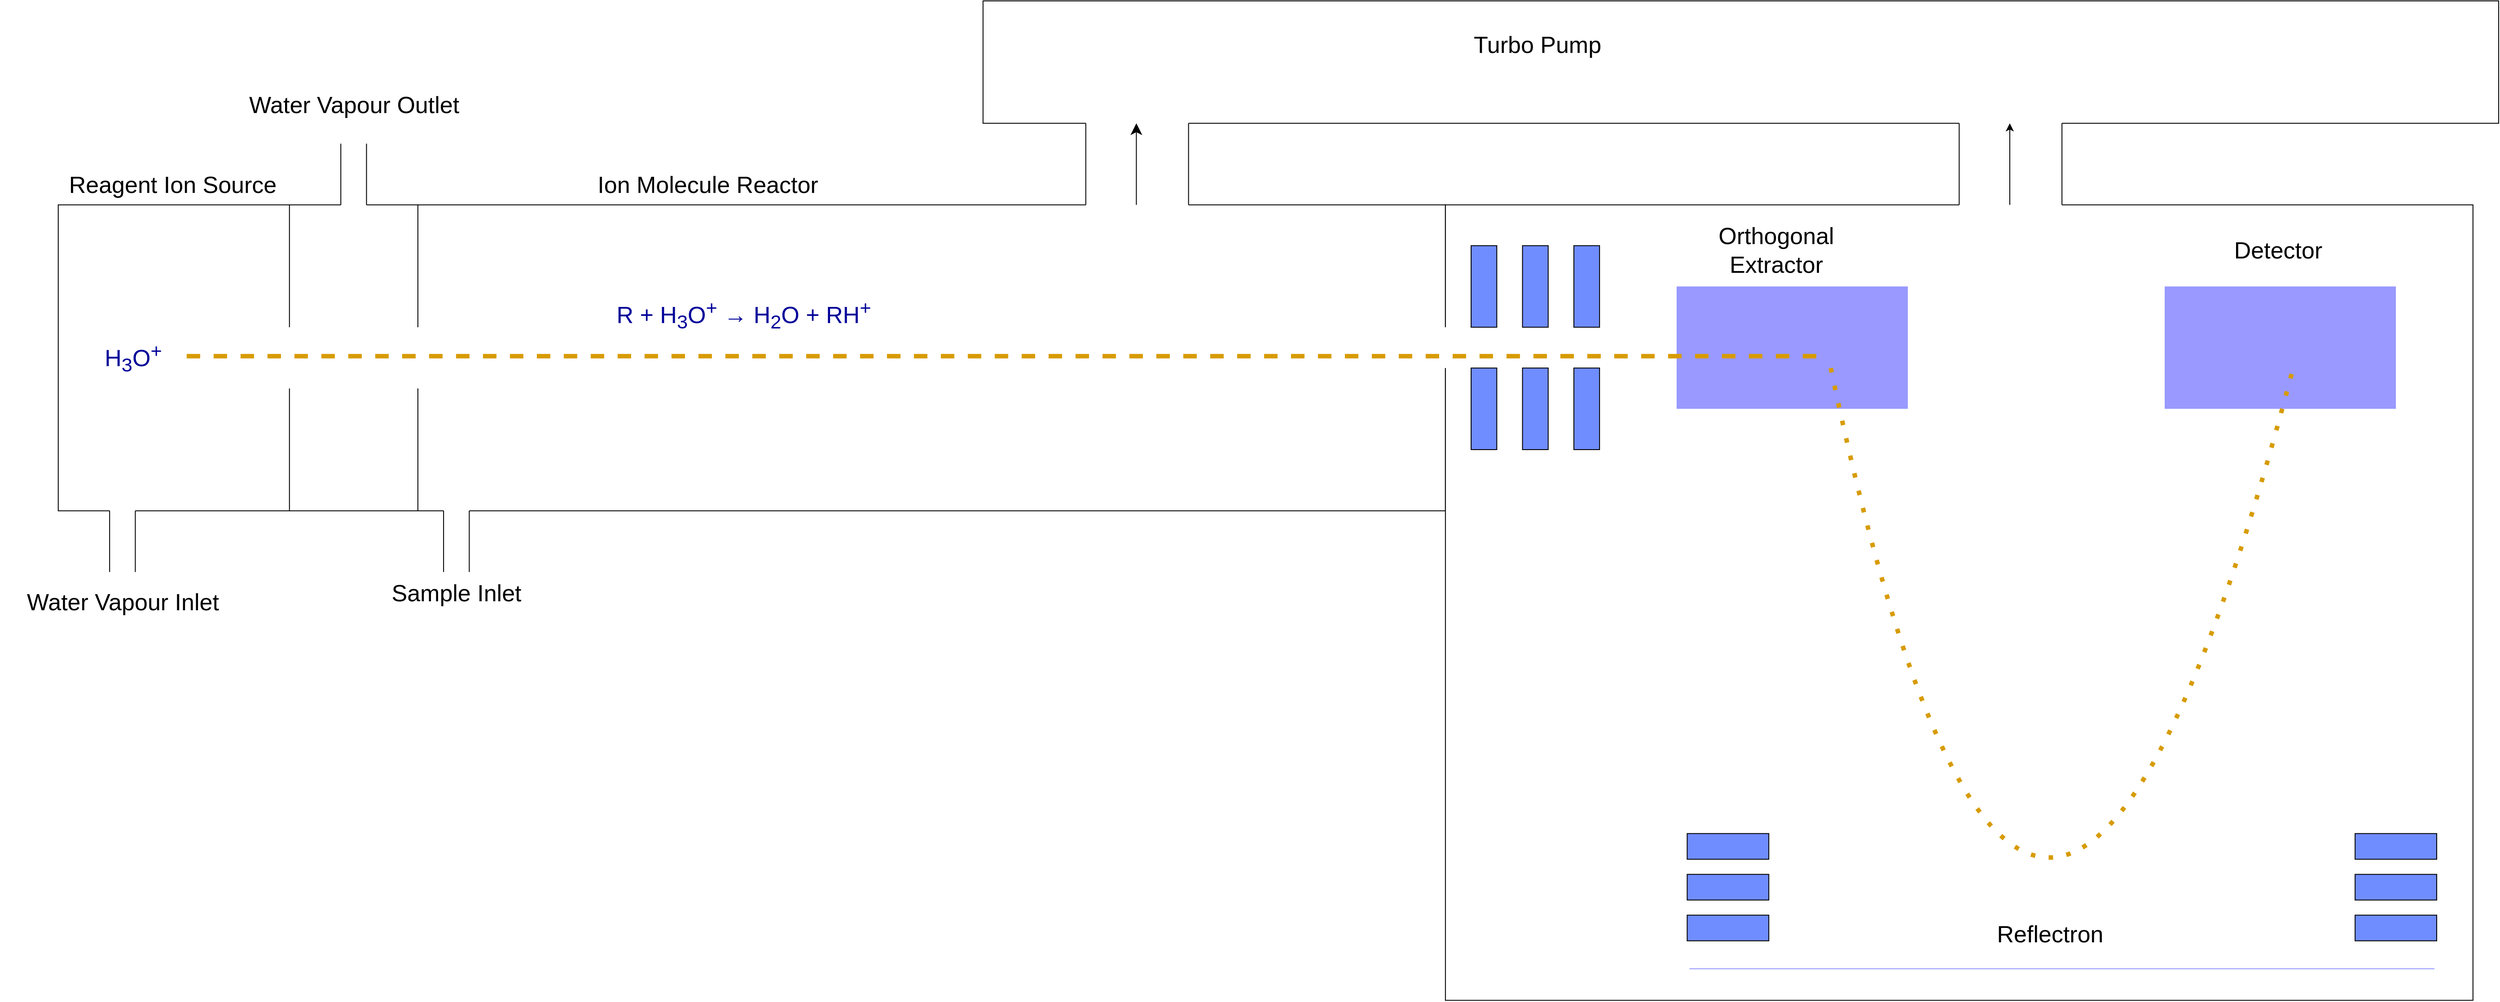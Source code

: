 <mxfile version="24.7.17">
  <diagram name="Page-1" id="IrEswPjZCWboxLNJNqAE">
    <mxGraphModel dx="2607" dy="1520" grid="1" gridSize="10" guides="1" tooltips="1" connect="1" arrows="1" fold="1" page="1" pageScale="1" pageWidth="827" pageHeight="1169" math="0" shadow="0">
      <root>
        <mxCell id="0" />
        <mxCell id="1" parent="0" />
        <mxCell id="zUubmbhgziFnfHhTZaCc-3" value="" style="rounded=0;whiteSpace=wrap;html=1;" vertex="1" parent="1">
          <mxGeometry x="161.877" y="367.273" width="1545.039" height="340.909" as="geometry" />
        </mxCell>
        <mxCell id="zUubmbhgziFnfHhTZaCc-30" value="" style="rounded=0;whiteSpace=wrap;html=1;" vertex="1" parent="1">
          <mxGeometry x="1191.902" y="140" width="1688.098" height="136.364" as="geometry" />
        </mxCell>
        <mxCell id="zUubmbhgziFnfHhTZaCc-13" value="" style="group" vertex="1" connectable="0" parent="1">
          <mxGeometry x="591.054" y="685.455" width="28.612" height="90.909" as="geometry" />
        </mxCell>
        <mxCell id="zUubmbhgziFnfHhTZaCc-10" value="" style="rounded=0;whiteSpace=wrap;html=1;strokeColor=none;" vertex="1" parent="zUubmbhgziFnfHhTZaCc-13">
          <mxGeometry width="28.612" height="90.909" as="geometry" />
        </mxCell>
        <mxCell id="zUubmbhgziFnfHhTZaCc-11" value="" style="endArrow=none;html=1;rounded=0;entryX=0.04;entryY=1.001;entryDx=0;entryDy=0;entryPerimeter=0;" edge="1" parent="zUubmbhgziFnfHhTZaCc-13">
          <mxGeometry width="50" height="50" relative="1" as="geometry">
            <mxPoint y="90.909" as="sourcePoint" />
            <mxPoint y="22.727" as="targetPoint" />
          </mxGeometry>
        </mxCell>
        <mxCell id="zUubmbhgziFnfHhTZaCc-12" value="" style="endArrow=none;html=1;rounded=0;entryX=0.078;entryY=1.001;entryDx=0;entryDy=0;entryPerimeter=0;" edge="1" parent="zUubmbhgziFnfHhTZaCc-13">
          <mxGeometry width="50" height="50" relative="1" as="geometry">
            <mxPoint x="28.612" y="90.909" as="sourcePoint" />
            <mxPoint x="28.612" y="22.727" as="targetPoint" />
          </mxGeometry>
        </mxCell>
        <mxCell id="zUubmbhgziFnfHhTZaCc-14" value="" style="group;rotation=-180;" vertex="1" connectable="0" parent="1">
          <mxGeometry x="476.607" y="299.091" width="28.612" height="90.909" as="geometry" />
        </mxCell>
        <mxCell id="zUubmbhgziFnfHhTZaCc-15" value="" style="rounded=0;whiteSpace=wrap;html=1;strokeColor=none;rotation=-180;" vertex="1" parent="zUubmbhgziFnfHhTZaCc-14">
          <mxGeometry width="28.612" height="90.909" as="geometry" />
        </mxCell>
        <mxCell id="zUubmbhgziFnfHhTZaCc-16" value="" style="endArrow=none;html=1;rounded=0;entryX=0.04;entryY=1.001;entryDx=0;entryDy=0;entryPerimeter=0;" edge="1" parent="zUubmbhgziFnfHhTZaCc-14">
          <mxGeometry width="50" height="50" relative="1" as="geometry">
            <mxPoint x="28.612" as="sourcePoint" />
            <mxPoint x="28.612" y="68.182" as="targetPoint" />
          </mxGeometry>
        </mxCell>
        <mxCell id="zUubmbhgziFnfHhTZaCc-17" value="" style="endArrow=none;html=1;rounded=0;entryX=0.078;entryY=1.001;entryDx=0;entryDy=0;entryPerimeter=0;" edge="1" parent="zUubmbhgziFnfHhTZaCc-14">
          <mxGeometry width="50" height="50" relative="1" as="geometry">
            <mxPoint as="sourcePoint" />
            <mxPoint y="68.182" as="targetPoint" />
          </mxGeometry>
        </mxCell>
        <mxCell id="zUubmbhgziFnfHhTZaCc-18" value="" style="endArrow=none;html=1;rounded=0;" edge="1" parent="1">
          <mxGeometry width="50" height="50" relative="1" as="geometry">
            <mxPoint x="562.442" y="708.182" as="sourcePoint" />
            <mxPoint x="562.442" y="367.273" as="targetPoint" />
          </mxGeometry>
        </mxCell>
        <mxCell id="zUubmbhgziFnfHhTZaCc-19" value="" style="endArrow=none;html=1;rounded=0;" edge="1" parent="1">
          <mxGeometry width="50" height="50" relative="1" as="geometry">
            <mxPoint x="419.383" y="708.182" as="sourcePoint" />
            <mxPoint x="419.383" y="367.273" as="targetPoint" />
          </mxGeometry>
        </mxCell>
        <mxCell id="zUubmbhgziFnfHhTZaCc-20" value="" style="group;rotation=0;" vertex="1" connectable="0" parent="1">
          <mxGeometry x="219.1" y="685.455" width="28.612" height="90.909" as="geometry" />
        </mxCell>
        <mxCell id="zUubmbhgziFnfHhTZaCc-21" value="" style="rounded=0;whiteSpace=wrap;html=1;strokeColor=none;rotation=0;" vertex="1" parent="zUubmbhgziFnfHhTZaCc-20">
          <mxGeometry width="28.612" height="90.909" as="geometry" />
        </mxCell>
        <mxCell id="zUubmbhgziFnfHhTZaCc-22" value="" style="endArrow=none;html=1;rounded=0;entryX=0.04;entryY=1.001;entryDx=0;entryDy=0;entryPerimeter=0;" edge="1" parent="zUubmbhgziFnfHhTZaCc-20">
          <mxGeometry width="50" height="50" relative="1" as="geometry">
            <mxPoint y="90.909" as="sourcePoint" />
            <mxPoint y="22.727" as="targetPoint" />
          </mxGeometry>
        </mxCell>
        <mxCell id="zUubmbhgziFnfHhTZaCc-23" value="" style="endArrow=none;html=1;rounded=0;entryX=0.078;entryY=1.001;entryDx=0;entryDy=0;entryPerimeter=0;" edge="1" parent="zUubmbhgziFnfHhTZaCc-20">
          <mxGeometry width="50" height="50" relative="1" as="geometry">
            <mxPoint x="28.612" y="90.909" as="sourcePoint" />
            <mxPoint x="28.612" y="22.727" as="targetPoint" />
          </mxGeometry>
        </mxCell>
        <mxCell id="zUubmbhgziFnfHhTZaCc-24" value="" style="rounded=0;whiteSpace=wrap;html=1;strokeColor=none;" vertex="1" parent="1">
          <mxGeometry x="319.242" y="503.636" width="343.342" height="68.182" as="geometry" />
        </mxCell>
        <mxCell id="zUubmbhgziFnfHhTZaCc-31" value="" style="rounded=0;whiteSpace=wrap;html=1;" vertex="1" parent="1">
          <mxGeometry x="1706.915" y="367.273" width="1144.473" height="886.364" as="geometry" />
        </mxCell>
        <mxCell id="zUubmbhgziFnfHhTZaCc-33" value="" style="group" vertex="1" connectable="0" parent="1">
          <mxGeometry x="1306.35" y="208.182" width="114.447" height="227.273" as="geometry" />
        </mxCell>
        <mxCell id="zUubmbhgziFnfHhTZaCc-32" value="" style="rounded=0;whiteSpace=wrap;html=1;strokeColor=none;" vertex="1" parent="zUubmbhgziFnfHhTZaCc-33">
          <mxGeometry width="114.447" height="227.273" as="geometry" />
        </mxCell>
        <mxCell id="zUubmbhgziFnfHhTZaCc-26" value="" style="endArrow=none;html=1;rounded=0;" edge="1" parent="zUubmbhgziFnfHhTZaCc-33">
          <mxGeometry width="50" height="50" relative="1" as="geometry">
            <mxPoint y="159.091" as="sourcePoint" />
            <mxPoint y="68.182" as="targetPoint" />
          </mxGeometry>
        </mxCell>
        <mxCell id="zUubmbhgziFnfHhTZaCc-27" value="" style="endArrow=none;html=1;rounded=0;" edge="1" parent="zUubmbhgziFnfHhTZaCc-33">
          <mxGeometry width="50" height="50" relative="1" as="geometry">
            <mxPoint x="114.447" y="159.091" as="sourcePoint" />
            <mxPoint x="114.447" y="68.182" as="targetPoint" />
          </mxGeometry>
        </mxCell>
        <mxCell id="zUubmbhgziFnfHhTZaCc-82" value="" style="endArrow=classic;html=1;rounded=0;endSize=10;startSize=10;" edge="1" parent="zUubmbhgziFnfHhTZaCc-33">
          <mxGeometry width="50" height="50" relative="1" as="geometry">
            <mxPoint x="56.337" y="159.091" as="sourcePoint" />
            <mxPoint x="56.337" y="68.182" as="targetPoint" />
          </mxGeometry>
        </mxCell>
        <mxCell id="zUubmbhgziFnfHhTZaCc-34" value="" style="group" vertex="1" connectable="0" parent="1">
          <mxGeometry x="2279.152" y="208.182" width="114.447" height="227.273" as="geometry" />
        </mxCell>
        <mxCell id="zUubmbhgziFnfHhTZaCc-35" value="" style="rounded=0;whiteSpace=wrap;html=1;strokeColor=none;" vertex="1" parent="zUubmbhgziFnfHhTZaCc-34">
          <mxGeometry width="114.447" height="227.273" as="geometry" />
        </mxCell>
        <mxCell id="zUubmbhgziFnfHhTZaCc-36" value="" style="endArrow=none;html=1;rounded=0;" edge="1" parent="zUubmbhgziFnfHhTZaCc-34">
          <mxGeometry width="50" height="50" relative="1" as="geometry">
            <mxPoint y="159.091" as="sourcePoint" />
            <mxPoint y="68.182" as="targetPoint" />
          </mxGeometry>
        </mxCell>
        <mxCell id="zUubmbhgziFnfHhTZaCc-37" value="" style="endArrow=none;html=1;rounded=0;" edge="1" parent="zUubmbhgziFnfHhTZaCc-34">
          <mxGeometry width="50" height="50" relative="1" as="geometry">
            <mxPoint x="114.447" y="159.091" as="sourcePoint" />
            <mxPoint x="114.447" y="68.182" as="targetPoint" />
          </mxGeometry>
        </mxCell>
        <mxCell id="zUubmbhgziFnfHhTZaCc-81" value="" style="endArrow=classic;html=1;rounded=0;" edge="1" parent="zUubmbhgziFnfHhTZaCc-34">
          <mxGeometry width="50" height="50" relative="1" as="geometry">
            <mxPoint x="56.337" y="159.091" as="sourcePoint" />
            <mxPoint x="56.337" y="68.182" as="targetPoint" />
          </mxGeometry>
        </mxCell>
        <mxCell id="zUubmbhgziFnfHhTZaCc-39" value="" style="rounded=0;whiteSpace=wrap;html=1;strokeColor=none;" vertex="1" parent="1">
          <mxGeometry x="1649.692" y="503.636" width="114.447" height="45.455" as="geometry" />
        </mxCell>
        <mxCell id="zUubmbhgziFnfHhTZaCc-40" value="" style="rounded=0;whiteSpace=wrap;html=1;fillColor=#708dff;fontColor=#ffffff;strokeColor=#000000;" vertex="1" parent="1">
          <mxGeometry x="1735.527" y="412.727" width="28.612" height="90.909" as="geometry" />
        </mxCell>
        <mxCell id="zUubmbhgziFnfHhTZaCc-41" value="" style="rounded=0;whiteSpace=wrap;html=1;fillColor=#708dff;fontColor=#ffffff;strokeColor=#000000;" vertex="1" parent="1">
          <mxGeometry x="1792.751" y="412.727" width="28.612" height="90.909" as="geometry" />
        </mxCell>
        <mxCell id="zUubmbhgziFnfHhTZaCc-42" value="" style="rounded=0;whiteSpace=wrap;html=1;fillColor=#708dff;fontColor=#ffffff;strokeColor=#000000;" vertex="1" parent="1">
          <mxGeometry x="1849.974" y="412.727" width="28.612" height="90.909" as="geometry" />
        </mxCell>
        <mxCell id="zUubmbhgziFnfHhTZaCc-43" value="" style="rounded=0;whiteSpace=wrap;html=1;fillColor=#708dff;fontColor=#ffffff;strokeColor=#000000;" vertex="1" parent="1">
          <mxGeometry x="1735.527" y="549.091" width="28.612" height="90.909" as="geometry" />
        </mxCell>
        <mxCell id="zUubmbhgziFnfHhTZaCc-44" value="" style="rounded=0;whiteSpace=wrap;html=1;fillColor=#708dff;fontColor=#ffffff;strokeColor=#000000;" vertex="1" parent="1">
          <mxGeometry x="1849.974" y="549.091" width="28.612" height="90.909" as="geometry" />
        </mxCell>
        <mxCell id="zUubmbhgziFnfHhTZaCc-45" value="" style="rounded=0;whiteSpace=wrap;html=1;fillColor=#708dff;fontColor=#ffffff;strokeColor=#000000;" vertex="1" parent="1">
          <mxGeometry x="1792.751" y="549.091" width="28.612" height="90.909" as="geometry" />
        </mxCell>
        <mxCell id="zUubmbhgziFnfHhTZaCc-46" value="" style="rounded=0;whiteSpace=wrap;html=1;strokeColor=none;fillColor=#9999FF;" vertex="1" parent="1">
          <mxGeometry x="1964.422" y="458.182" width="257.506" height="136.364" as="geometry" />
        </mxCell>
        <mxCell id="zUubmbhgziFnfHhTZaCc-47" value="" style="rounded=0;whiteSpace=wrap;html=1;strokeColor=none;fillColor=#9999FF;" vertex="1" parent="1">
          <mxGeometry x="2508.046" y="458.182" width="257.506" height="136.364" as="geometry" />
        </mxCell>
        <mxCell id="zUubmbhgziFnfHhTZaCc-57" value="" style="group;rotation=-90;" vertex="1" connectable="0" parent="1">
          <mxGeometry x="1950.116" y="1082.114" width="143.059" height="90.909" as="geometry" />
        </mxCell>
        <mxCell id="zUubmbhgziFnfHhTZaCc-58" value="" style="rounded=0;whiteSpace=wrap;html=1;fillColor=#708dff;fontColor=#ffffff;strokeColor=#000000;rotation=-90;" vertex="1" parent="zUubmbhgziFnfHhTZaCc-57">
          <mxGeometry x="57.224" y="45.455" width="28.612" height="90.909" as="geometry" />
        </mxCell>
        <mxCell id="zUubmbhgziFnfHhTZaCc-59" value="" style="rounded=0;whiteSpace=wrap;html=1;fillColor=#708dff;fontColor=#ffffff;strokeColor=#000000;rotation=-90;" vertex="1" parent="zUubmbhgziFnfHhTZaCc-57">
          <mxGeometry x="57.224" width="28.612" height="90.909" as="geometry" />
        </mxCell>
        <mxCell id="zUubmbhgziFnfHhTZaCc-60" value="" style="rounded=0;whiteSpace=wrap;html=1;fillColor=#708dff;fontColor=#ffffff;strokeColor=#000000;rotation=-90;" vertex="1" parent="zUubmbhgziFnfHhTZaCc-57">
          <mxGeometry x="57.224" y="-45.455" width="28.612" height="90.909" as="geometry" />
        </mxCell>
        <mxCell id="zUubmbhgziFnfHhTZaCc-62" value="" style="group;rotation=-90;" vertex="1" connectable="0" parent="1">
          <mxGeometry x="2694.023" y="1082.114" width="143.059" height="90.909" as="geometry" />
        </mxCell>
        <mxCell id="zUubmbhgziFnfHhTZaCc-63" value="" style="rounded=0;whiteSpace=wrap;html=1;fillColor=#708dff;fontColor=#ffffff;strokeColor=#000000;rotation=-90;" vertex="1" parent="zUubmbhgziFnfHhTZaCc-62">
          <mxGeometry x="57.224" y="45.455" width="28.612" height="90.909" as="geometry" />
        </mxCell>
        <mxCell id="zUubmbhgziFnfHhTZaCc-64" value="" style="rounded=0;whiteSpace=wrap;html=1;fillColor=#708dff;fontColor=#ffffff;strokeColor=#000000;rotation=-90;" vertex="1" parent="zUubmbhgziFnfHhTZaCc-62">
          <mxGeometry x="57.224" width="28.612" height="90.909" as="geometry" />
        </mxCell>
        <mxCell id="zUubmbhgziFnfHhTZaCc-65" value="" style="rounded=0;whiteSpace=wrap;html=1;fillColor=#708dff;fontColor=#ffffff;strokeColor=#000000;rotation=-90;" vertex="1" parent="zUubmbhgziFnfHhTZaCc-62">
          <mxGeometry x="57.224" y="-45.455" width="28.612" height="90.909" as="geometry" />
        </mxCell>
        <mxCell id="zUubmbhgziFnfHhTZaCc-66" value="" style="endArrow=none;html=1;rounded=0;startSize=14;endSize=14;strokeColor=#9999FF;" edge="1" parent="1">
          <mxGeometry width="50" height="50" relative="1" as="geometry">
            <mxPoint x="2808.47" y="1218.477" as="sourcePoint" />
            <mxPoint x="1978.728" y="1218.477" as="targetPoint" />
          </mxGeometry>
        </mxCell>
        <mxCell id="zUubmbhgziFnfHhTZaCc-67" value="" style="endArrow=none;dashed=1;html=1;rounded=0;fillColor=#ffe6cc;strokeColor=#d79b00;endSize=11;startSize=11;strokeWidth=5;" edge="1" parent="1">
          <mxGeometry width="50" height="50" relative="1" as="geometry">
            <mxPoint x="304.936" y="535.841" as="sourcePoint" />
            <mxPoint x="2121.787" y="535.841" as="targetPoint" />
          </mxGeometry>
        </mxCell>
        <mxCell id="zUubmbhgziFnfHhTZaCc-68" value="" style="endArrow=none;dashed=1;html=1;dashPattern=1 3;strokeWidth=5;rounded=0;jumpStyle=none;flowAnimation=0;shadow=0;curved=1;fillColor=#ffe6cc;strokeColor=#d79b00;" edge="1" parent="1">
          <mxGeometry width="50" height="50" relative="1" as="geometry">
            <mxPoint x="2136.093" y="549.091" as="sourcePoint" />
            <mxPoint x="2651.105" y="549.091" as="targetPoint" />
            <Array as="points">
              <mxPoint x="2364.987" y="1640" />
            </Array>
          </mxGeometry>
        </mxCell>
        <mxCell id="zUubmbhgziFnfHhTZaCc-69" value="&lt;font style=&quot;font-size: 26px;&quot;&gt;Water Vapour Inlet&lt;/font&gt;" style="text;html=1;align=center;verticalAlign=middle;whiteSpace=wrap;rounded=0;" vertex="1" parent="1">
          <mxGeometry x="97.5" y="776.364" width="271.812" height="68.182" as="geometry" />
        </mxCell>
        <mxCell id="zUubmbhgziFnfHhTZaCc-70" value="&lt;font style=&quot;font-size: 26px;&quot;&gt;Sample Inlet&lt;/font&gt;" style="text;html=1;align=center;verticalAlign=middle;resizable=0;points=[];autosize=1;strokeColor=none;fillColor=none;" vertex="1" parent="1">
          <mxGeometry x="520.357" y="780.004" width="170" height="40" as="geometry" />
        </mxCell>
        <mxCell id="zUubmbhgziFnfHhTZaCc-71" value="&lt;font style=&quot;font-size: 26px;&quot;&gt;Water Vapour Outlet&lt;/font&gt;" style="text;html=1;align=center;verticalAlign=middle;resizable=0;points=[];autosize=1;strokeColor=none;fillColor=none;" vertex="1" parent="1">
          <mxGeometry x="360.912" y="236.362" width="260" height="40" as="geometry" />
        </mxCell>
        <mxCell id="zUubmbhgziFnfHhTZaCc-72" value="&lt;font style=&quot;font-size: 26px;&quot;&gt;Reagent Ion Source&lt;/font&gt;" style="text;html=1;align=center;verticalAlign=middle;resizable=0;points=[];autosize=1;strokeColor=none;fillColor=none;" vertex="1" parent="1">
          <mxGeometry x="164.003" y="324.541" width="250" height="40" as="geometry" />
        </mxCell>
        <mxCell id="zUubmbhgziFnfHhTZaCc-73" value="&lt;font style=&quot;font-size: 26px;&quot;&gt;Ion Molecule Reactor&lt;/font&gt;" style="text;html=1;align=center;verticalAlign=middle;resizable=0;points=[];autosize=1;strokeColor=none;fillColor=none;" vertex="1" parent="1">
          <mxGeometry x="750.001" y="324.541" width="270" height="40" as="geometry" />
        </mxCell>
        <mxCell id="zUubmbhgziFnfHhTZaCc-74" value="&lt;font style=&quot;font-size: 26px;&quot;&gt;Turbo Pump&lt;/font&gt;" style="text;html=1;align=center;verticalAlign=middle;resizable=0;points=[];autosize=1;strokeColor=none;fillColor=none;" vertex="1" parent="1">
          <mxGeometry x="1724.139" y="169.091" width="170" height="40" as="geometry" />
        </mxCell>
        <mxCell id="zUubmbhgziFnfHhTZaCc-75" value="&lt;font style=&quot;font-size: 26px;&quot;&gt;Orthogonal&lt;/font&gt;&lt;div style=&quot;font-size: 26px;&quot;&gt;&lt;font style=&quot;font-size: 26px;&quot;&gt;Extractor&lt;/font&gt;&lt;/div&gt;" style="text;html=1;align=center;verticalAlign=middle;resizable=0;points=[];autosize=1;strokeColor=none;fillColor=none;" vertex="1" parent="1">
          <mxGeometry x="1999.998" y="378.183" width="150" height="80" as="geometry" />
        </mxCell>
        <mxCell id="zUubmbhgziFnfHhTZaCc-76" value="&lt;font style=&quot;font-size: 26px;&quot;&gt;Detector&lt;/font&gt;" style="text;html=1;align=center;verticalAlign=middle;resizable=0;points=[];autosize=1;strokeColor=none;fillColor=none;" vertex="1" parent="1">
          <mxGeometry x="2574.028" y="398.18" width="120" height="40" as="geometry" />
        </mxCell>
        <mxCell id="zUubmbhgziFnfHhTZaCc-77" value="&lt;font style=&quot;font-size: 26px;&quot;&gt;Reflectron&lt;/font&gt;" style="text;html=1;align=center;verticalAlign=middle;resizable=0;points=[];autosize=1;strokeColor=none;fillColor=none;" vertex="1" parent="1">
          <mxGeometry x="2310.002" y="1160.004" width="140" height="40" as="geometry" />
        </mxCell>
        <mxCell id="zUubmbhgziFnfHhTZaCc-78" value="&lt;font style=&quot;font-size: 26px;&quot;&gt;H&lt;sub&gt;3&lt;/sub&gt;O&lt;sup&gt;+&lt;/sup&gt;&lt;/font&gt;" style="text;html=1;align=center;verticalAlign=middle;resizable=0;points=[];autosize=1;strokeColor=none;fillColor=none;fontColor=#000099;labelBorderColor=none;labelBackgroundColor=none;" vertex="1" parent="1">
          <mxGeometry x="200.003" y="507.726" width="90" height="60" as="geometry" />
        </mxCell>
        <mxCell id="zUubmbhgziFnfHhTZaCc-80" value="&lt;font style=&quot;font-size: 26px;&quot;&gt;R + H&lt;sub&gt;3&lt;/sub&gt;O&lt;sup&gt;+&lt;/sup&gt;&amp;nbsp;→ H&lt;sub&gt;2&lt;/sub&gt;O + RH&lt;sup&gt;+&lt;/sup&gt;&lt;/font&gt;" style="text;html=1;align=center;verticalAlign=middle;resizable=0;points=[];autosize=1;strokeColor=none;fillColor=none;fontColor=#000099;" vertex="1" parent="1">
          <mxGeometry x="770.005" y="460.002" width="310" height="60" as="geometry" />
        </mxCell>
      </root>
    </mxGraphModel>
  </diagram>
</mxfile>
